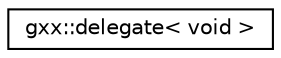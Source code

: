 digraph "Graphical Class Hierarchy"
{
  edge [fontname="Helvetica",fontsize="10",labelfontname="Helvetica",labelfontsize="10"];
  node [fontname="Helvetica",fontsize="10",shape=record];
  rankdir="LR";
  Node1 [label="gxx::delegate\< void \>",height=0.2,width=0.4,color="black", fillcolor="white", style="filled",URL="$classgxx_1_1delegate.html"];
}
